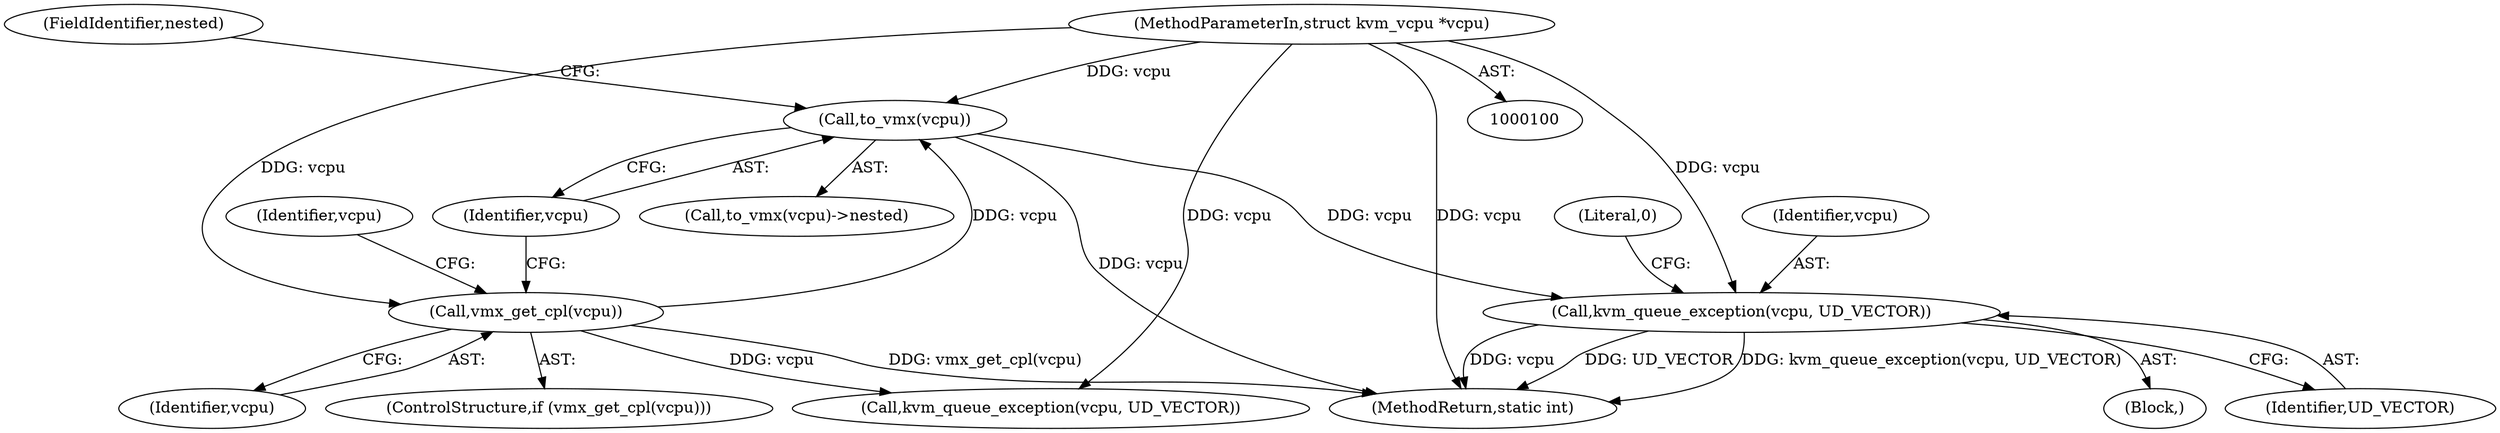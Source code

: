 digraph "0_linux_727ba748e110b4de50d142edca9d6a9b7e6111d8_2@pointer" {
"1000121" [label="(Call,kvm_queue_exception(vcpu, UD_VECTOR))"];
"1000116" [label="(Call,to_vmx(vcpu))"];
"1000104" [label="(Call,vmx_get_cpl(vcpu))"];
"1000101" [label="(MethodParameterIn,struct kvm_vcpu *vcpu)"];
"1000116" [label="(Call,to_vmx(vcpu))"];
"1000122" [label="(Identifier,vcpu)"];
"1000128" [label="(MethodReturn,static int)"];
"1000107" [label="(Call,kvm_queue_exception(vcpu, UD_VECTOR))"];
"1000118" [label="(FieldIdentifier,nested)"];
"1000117" [label="(Identifier,vcpu)"];
"1000121" [label="(Call,kvm_queue_exception(vcpu, UD_VECTOR))"];
"1000105" [label="(Identifier,vcpu)"];
"1000108" [label="(Identifier,vcpu)"];
"1000104" [label="(Call,vmx_get_cpl(vcpu))"];
"1000103" [label="(ControlStructure,if (vmx_get_cpl(vcpu)))"];
"1000120" [label="(Block,)"];
"1000125" [label="(Literal,0)"];
"1000123" [label="(Identifier,UD_VECTOR)"];
"1000101" [label="(MethodParameterIn,struct kvm_vcpu *vcpu)"];
"1000115" [label="(Call,to_vmx(vcpu)->nested)"];
"1000121" -> "1000120"  [label="AST: "];
"1000121" -> "1000123"  [label="CFG: "];
"1000122" -> "1000121"  [label="AST: "];
"1000123" -> "1000121"  [label="AST: "];
"1000125" -> "1000121"  [label="CFG: "];
"1000121" -> "1000128"  [label="DDG: UD_VECTOR"];
"1000121" -> "1000128"  [label="DDG: kvm_queue_exception(vcpu, UD_VECTOR)"];
"1000121" -> "1000128"  [label="DDG: vcpu"];
"1000116" -> "1000121"  [label="DDG: vcpu"];
"1000101" -> "1000121"  [label="DDG: vcpu"];
"1000116" -> "1000115"  [label="AST: "];
"1000116" -> "1000117"  [label="CFG: "];
"1000117" -> "1000116"  [label="AST: "];
"1000118" -> "1000116"  [label="CFG: "];
"1000116" -> "1000128"  [label="DDG: vcpu"];
"1000104" -> "1000116"  [label="DDG: vcpu"];
"1000101" -> "1000116"  [label="DDG: vcpu"];
"1000104" -> "1000103"  [label="AST: "];
"1000104" -> "1000105"  [label="CFG: "];
"1000105" -> "1000104"  [label="AST: "];
"1000108" -> "1000104"  [label="CFG: "];
"1000117" -> "1000104"  [label="CFG: "];
"1000104" -> "1000128"  [label="DDG: vmx_get_cpl(vcpu)"];
"1000101" -> "1000104"  [label="DDG: vcpu"];
"1000104" -> "1000107"  [label="DDG: vcpu"];
"1000101" -> "1000100"  [label="AST: "];
"1000101" -> "1000128"  [label="DDG: vcpu"];
"1000101" -> "1000107"  [label="DDG: vcpu"];
}
